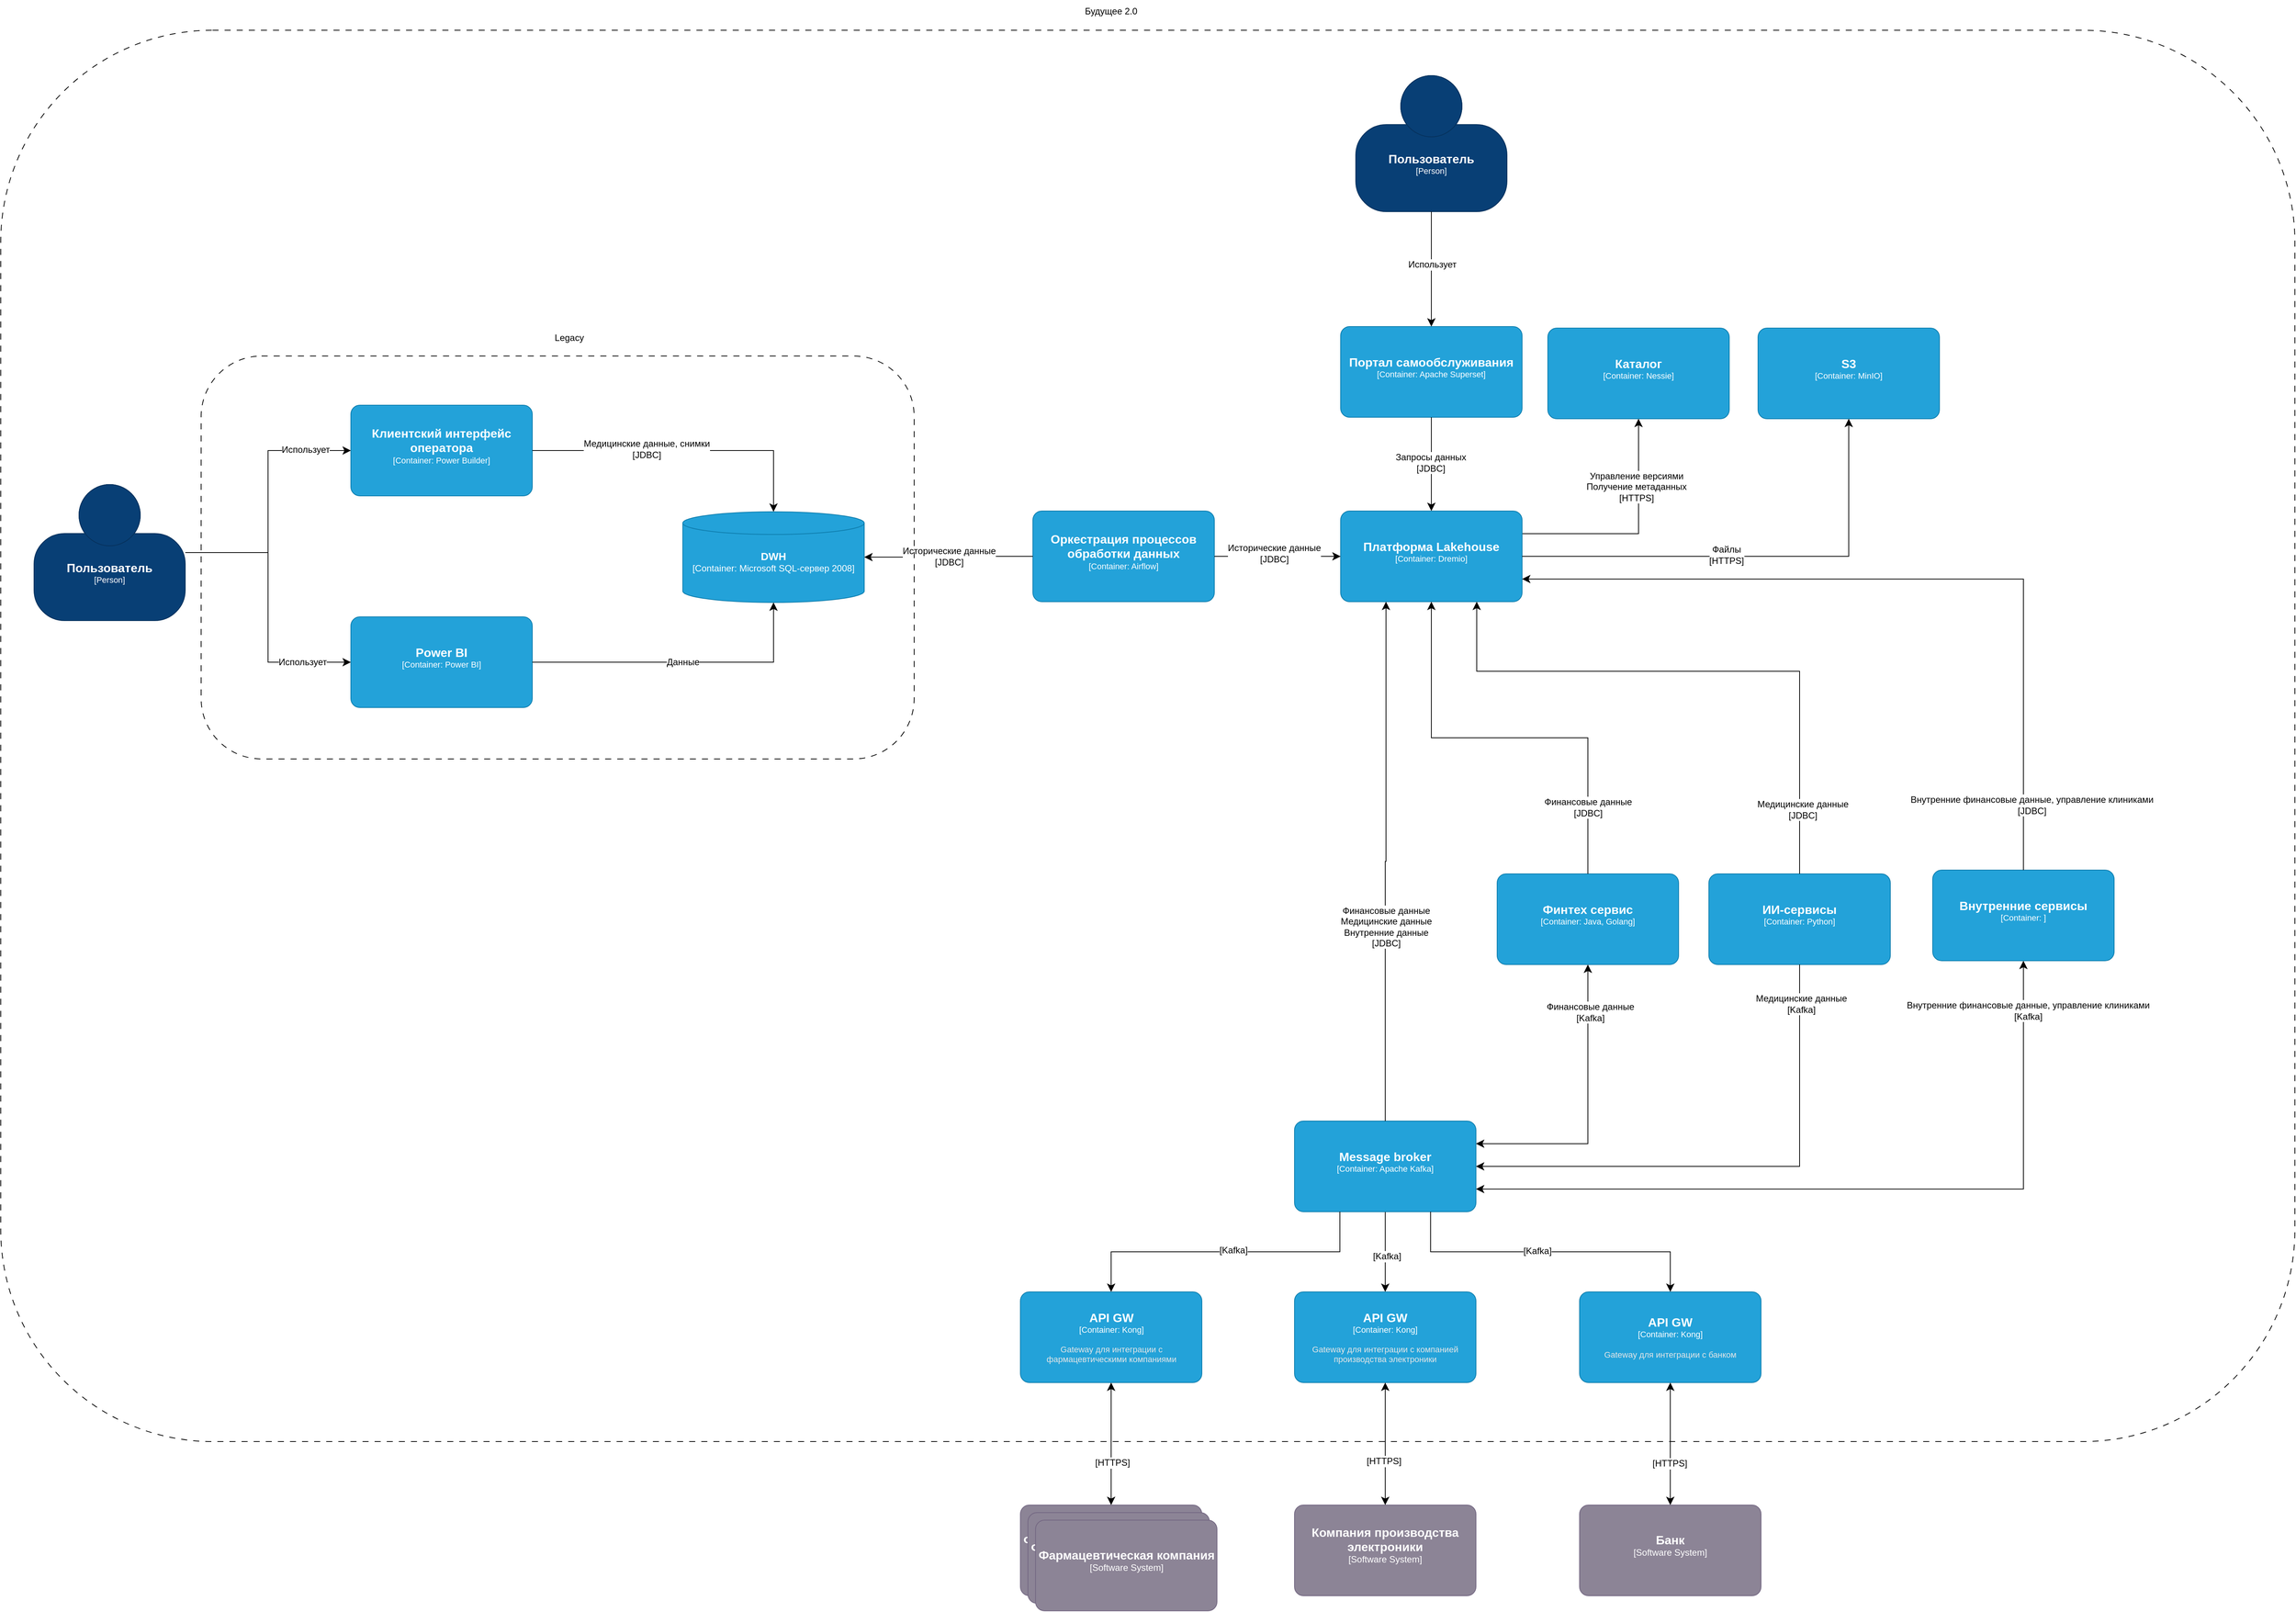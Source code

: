 <mxfile version="26.2.2">
  <diagram name="Страница — 1" id="uG7q1EEevYNbxXRL8vZJ">
    <mxGraphModel dx="6309" dy="6006" grid="0" gridSize="10" guides="1" tooltips="1" connect="1" arrows="1" fold="1" page="0" pageScale="1" pageWidth="827" pageHeight="1169" math="0" shadow="0">
      <root>
        <mxCell id="0" />
        <mxCell id="1" parent="0" />
        <object placeholders="1" c4Name="DWH" c4Type="Container" c4Technology="Microsoft SQL-сервер 2008" c4Description="" label="&lt;font style=&quot;font-size: 14px&quot;&gt;&lt;b&gt;%c4Name%&lt;/b&gt;&lt;/font&gt;&lt;div&gt;[%c4Type%:&amp;nbsp;%c4Technology%]&lt;/div&gt;&lt;br&gt;&lt;div&gt;&lt;font style=&quot;font-size: 11px&quot;&gt;&lt;font color=&quot;#E6E6E6&quot;&gt;%c4Description%&lt;/font&gt;&lt;/div&gt;" id="SdztTcA0f9l99ZBEHNse-4">
          <mxCell style="shape=cylinder3;size=15;whiteSpace=wrap;html=1;boundedLbl=1;rounded=0;labelBackgroundColor=none;fillColor=#23A2D9;fontSize=12;fontColor=#ffffff;align=center;strokeColor=#0E7DAD;metaEdit=1;points=[[0.5,0,0],[1,0.25,0],[1,0.5,0],[1,0.75,0],[0.5,1,0],[0,0.75,0],[0,0.5,0],[0,0.25,0]];resizable=0;strokeWidth=1;" vertex="1" parent="1">
            <mxGeometry x="868.0" y="-1520" width="240" height="120" as="geometry" />
          </mxCell>
        </object>
        <object placeholders="1" c4Name="Фармацевтическая компания" c4Type="Software System" c4Description="" label="&lt;font style=&quot;font-size: 16px&quot;&gt;&lt;b&gt;%c4Name%&lt;/b&gt;&lt;/font&gt;&lt;div&gt;[%c4Type%]&lt;/div&gt;&lt;br&gt;&lt;div&gt;&lt;font style=&quot;font-size: 11px&quot;&gt;&lt;font color=&quot;#cccccc&quot;&gt;%c4Description%&lt;/font&gt;&lt;/div&gt;" id="SdztTcA0f9l99ZBEHNse-5">
          <mxCell style="rounded=1;whiteSpace=wrap;html=1;labelBackgroundColor=none;fillColor=#8C8496;fontColor=#ffffff;align=center;arcSize=10;strokeColor=#736782;metaEdit=1;resizable=0;points=[[0.25,0,0],[0.5,0,0],[0.75,0,0],[1,0.25,0],[1,0.5,0],[1,0.75,0],[0.75,1,0],[0.5,1,0],[0.25,1,0],[0,0.75,0],[0,0.5,0],[0,0.25,0]];" vertex="1" parent="1">
            <mxGeometry x="1314.5" y="-206" width="240" height="120" as="geometry" />
          </mxCell>
        </object>
        <mxCell id="SdztTcA0f9l99ZBEHNse-6" value="" style="rounded=1;whiteSpace=wrap;html=1;fontFamily=Helvetica;fontSize=12;fontColor=default;labelBackgroundColor=default;dashed=1;fillColor=none;dashPattern=8 8;" vertex="1" parent="1">
          <mxGeometry x="-34" y="-2157" width="3034" height="1867" as="geometry" />
        </mxCell>
        <object placeholders="1" c4Name="ИИ-сервисы" c4Type="Container" c4Technology="Python" c4Description="" label="&lt;font style=&quot;font-size: 16px&quot;&gt;&lt;b&gt;%c4Name%&lt;/b&gt;&lt;/font&gt;&lt;div&gt;[%c4Type%: %c4Technology%]&lt;/div&gt;&lt;br&gt;&lt;div&gt;&lt;font style=&quot;font-size: 11px&quot;&gt;&lt;font color=&quot;#E6E6E6&quot;&gt;%c4Description%&lt;/font&gt;&lt;/div&gt;" id="SdztTcA0f9l99ZBEHNse-11">
          <mxCell style="rounded=1;whiteSpace=wrap;html=1;fontSize=11;labelBackgroundColor=none;fillColor=#23A2D9;fontColor=#ffffff;align=center;arcSize=10;strokeColor=#0E7DAD;metaEdit=1;resizable=0;points=[[0.25,0,0],[0.5,0,0],[0.75,0,0],[1,0.25,0],[1,0.5,0],[1,0.75,0],[0.75,1,0],[0.5,1,0],[0.25,1,0],[0,0.75,0],[0,0.5,0],[0,0.25,0]];" vertex="1" parent="1">
            <mxGeometry x="2225" y="-1041" width="240" height="120" as="geometry" />
          </mxCell>
        </object>
        <object placeholders="1" c4Name="Power BI" c4Type="Container" c4Technology="Power BI" c4Description="" label="&lt;font style=&quot;font-size: 16px&quot;&gt;&lt;b&gt;%c4Name%&lt;/b&gt;&lt;/font&gt;&lt;div&gt;[%c4Type%: %c4Technology%]&lt;/div&gt;&lt;br&gt;&lt;div&gt;&lt;font style=&quot;font-size: 11px&quot;&gt;&lt;font color=&quot;#E6E6E6&quot;&gt;%c4Description%&lt;/font&gt;&lt;/div&gt;" id="SdztTcA0f9l99ZBEHNse-13">
          <mxCell style="rounded=1;whiteSpace=wrap;html=1;fontSize=11;labelBackgroundColor=none;fillColor=#23A2D9;fontColor=#ffffff;align=center;arcSize=10;strokeColor=#0E7DAD;metaEdit=1;resizable=0;points=[[0.25,0,0],[0.5,0,0],[0.75,0,0],[1,0.25,0],[1,0.5,0],[1,0.75,0],[0.75,1,0],[0.5,1,0],[0.25,1,0],[0,0.75,0],[0,0.5,0],[0,0.25,0]];" vertex="1" parent="1">
            <mxGeometry x="429" y="-1381" width="240" height="120" as="geometry" />
          </mxCell>
        </object>
        <mxCell id="SdztTcA0f9l99ZBEHNse-26" style="edgeStyle=orthogonalEdgeStyle;shape=connector;rounded=0;orthogonalLoop=1;jettySize=auto;html=1;strokeColor=default;align=center;verticalAlign=middle;fontFamily=Helvetica;fontSize=12;fontColor=default;labelBackgroundColor=default;startSize=8;endArrow=classic;endSize=8;exitX=1;exitY=0.75;exitDx=0;exitDy=0;exitPerimeter=0;startArrow=classic;startFill=1;" edge="1" parent="1" source="SdztTcA0f9l99ZBEHNse-15" target="SdztTcA0f9l99ZBEHNse-25">
          <mxGeometry relative="1" as="geometry">
            <mxPoint x="1381" y="-775" as="sourcePoint" />
          </mxGeometry>
        </mxCell>
        <mxCell id="SdztTcA0f9l99ZBEHNse-27" value="Внутренние финансовые данные, управление клиниками&lt;div&gt;[Kafka]&lt;/div&gt;" style="edgeLabel;html=1;align=center;verticalAlign=middle;resizable=0;points=[];fontSize=12;fontFamily=Helvetica;fontColor=default;labelBackgroundColor=default;" vertex="1" connectable="0" parent="SdztTcA0f9l99ZBEHNse-26">
          <mxGeometry x="-0.192" y="2" relative="1" as="geometry">
            <mxPoint x="315" y="-234" as="offset" />
          </mxGeometry>
        </mxCell>
        <mxCell id="SdztTcA0f9l99ZBEHNse-100" style="edgeStyle=orthogonalEdgeStyle;shape=connector;rounded=0;orthogonalLoop=1;jettySize=auto;html=1;strokeColor=default;align=center;verticalAlign=middle;fontFamily=Helvetica;fontSize=12;fontColor=default;labelBackgroundColor=default;startSize=8;endArrow=classic;endSize=8;" edge="1" parent="1" source="SdztTcA0f9l99ZBEHNse-15" target="SdztTcA0f9l99ZBEHNse-97">
          <mxGeometry relative="1" as="geometry" />
        </mxCell>
        <mxCell id="SdztTcA0f9l99ZBEHNse-109" value="[Kafka]" style="edgeLabel;html=1;align=center;verticalAlign=middle;resizable=0;points=[];fontSize=12;fontFamily=Helvetica;fontColor=default;labelBackgroundColor=default;" vertex="1" connectable="0" parent="SdztTcA0f9l99ZBEHNse-100">
          <mxGeometry x="0.104" y="2" relative="1" as="geometry">
            <mxPoint as="offset" />
          </mxGeometry>
        </mxCell>
        <object placeholders="1" c4Name="Message broker" c4Type="Container" c4Technology="Apache Kafka" c4Description="" label="&lt;font style=&quot;font-size: 16px&quot;&gt;&lt;b&gt;%c4Name%&lt;/b&gt;&lt;/font&gt;&lt;div&gt;[%c4Type%: %c4Technology%]&lt;/div&gt;&lt;br&gt;&lt;div&gt;&lt;font style=&quot;font-size: 11px&quot;&gt;&lt;font color=&quot;#E6E6E6&quot;&gt;%c4Description%&lt;/font&gt;&lt;/div&gt;" id="SdztTcA0f9l99ZBEHNse-15">
          <mxCell style="rounded=1;whiteSpace=wrap;html=1;fontSize=11;labelBackgroundColor=none;fillColor=#23A2D9;fontColor=#ffffff;align=center;arcSize=10;strokeColor=#0E7DAD;metaEdit=1;resizable=0;points=[[0.25,0,0],[0.5,0,0],[0.75,0,0],[1,0.25,0],[1,0.5,0],[1,0.75,0],[0.75,1,0],[0.5,1,0],[0.25,1,0],[0,0.75,0],[0,0.5,0],[0,0.25,0]];" vertex="1" parent="1">
            <mxGeometry x="1677" y="-714" width="240" height="120" as="geometry" />
          </mxCell>
        </object>
        <object placeholders="1" c4Name="Финтех сервис" c4Type="Container" c4Technology="Java, Golang" c4Description="" label="&lt;font style=&quot;font-size: 16px&quot;&gt;&lt;b&gt;%c4Name%&lt;/b&gt;&lt;/font&gt;&lt;div&gt;[%c4Type%: %c4Technology%]&lt;/div&gt;&lt;br&gt;&lt;div&gt;&lt;font style=&quot;font-size: 11px&quot;&gt;&lt;font color=&quot;#E6E6E6&quot;&gt;%c4Description%&lt;/font&gt;&lt;/div&gt;" id="SdztTcA0f9l99ZBEHNse-17">
          <mxCell style="rounded=1;whiteSpace=wrap;html=1;fontSize=11;labelBackgroundColor=none;fillColor=#23A2D9;fontColor=#ffffff;align=center;arcSize=10;strokeColor=#0E7DAD;metaEdit=1;resizable=0;points=[[0.25,0,0],[0.5,0,0],[0.75,0,0],[1,0.25,0],[1,0.5,0],[1,0.75,0],[0.75,1,0],[0.5,1,0],[0.25,1,0],[0,0.75,0],[0,0.5,0],[0,0.25,0]];" vertex="1" parent="1">
            <mxGeometry x="1945" y="-1041" width="240" height="120" as="geometry" />
          </mxCell>
        </object>
        <object placeholders="1" c4Name="Клиентский интерфейс оператора" c4Type="Container" c4Technology="Power Builder" c4Description="" label="&lt;font style=&quot;font-size: 16px&quot;&gt;&lt;b&gt;%c4Name%&lt;/b&gt;&lt;/font&gt;&lt;div&gt;[%c4Type%: %c4Technology%]&lt;/div&gt;&lt;br&gt;&lt;div&gt;&lt;font style=&quot;font-size: 11px&quot;&gt;&lt;font color=&quot;#E6E6E6&quot;&gt;%c4Description%&lt;/font&gt;&lt;/div&gt;" id="SdztTcA0f9l99ZBEHNse-18">
          <mxCell style="rounded=1;whiteSpace=wrap;html=1;fontSize=11;labelBackgroundColor=none;fillColor=#23A2D9;fontColor=#ffffff;align=center;arcSize=10;strokeColor=#0E7DAD;metaEdit=1;resizable=0;points=[[0.25,0,0],[0.5,0,0],[0.75,0,0],[1,0.25,0],[1,0.5,0],[1,0.75,0],[0.75,1,0],[0.5,1,0],[0.25,1,0],[0,0.75,0],[0,0.5,0],[0,0.25,0]];" vertex="1" parent="1">
            <mxGeometry x="429" y="-1661" width="240" height="120" as="geometry" />
          </mxCell>
        </object>
        <object placeholders="1" c4Name="Внутренние сервисы" c4Type="Container" c4Technology="" c4Description="" label="&lt;font style=&quot;font-size: 16px&quot;&gt;&lt;b&gt;%c4Name%&lt;/b&gt;&lt;/font&gt;&lt;div&gt;[%c4Type%: %c4Technology%]&lt;/div&gt;&lt;br&gt;&lt;div&gt;&lt;font style=&quot;font-size: 11px&quot;&gt;&lt;font color=&quot;#E6E6E6&quot;&gt;%c4Description%&lt;/font&gt;&lt;/div&gt;" id="SdztTcA0f9l99ZBEHNse-25">
          <mxCell style="rounded=1;whiteSpace=wrap;html=1;fontSize=11;labelBackgroundColor=none;fillColor=#23A2D9;fontColor=#ffffff;align=center;arcSize=10;strokeColor=#0E7DAD;metaEdit=1;resizable=0;points=[[0.25,0,0],[0.5,0,0],[0.75,0,0],[1,0.25,0],[1,0.5,0],[1,0.75,0],[0.75,1,0],[0.5,1,0],[0.25,1,0],[0,0.75,0],[0,0.5,0],[0,0.25,0]];" vertex="1" parent="1">
            <mxGeometry x="2521" y="-1046" width="240" height="120" as="geometry" />
          </mxCell>
        </object>
        <mxCell id="SdztTcA0f9l99ZBEHNse-30" style="edgeStyle=orthogonalEdgeStyle;shape=connector;rounded=0;orthogonalLoop=1;jettySize=auto;html=1;strokeColor=default;align=center;verticalAlign=middle;fontFamily=Helvetica;fontSize=12;fontColor=default;labelBackgroundColor=default;startSize=8;endArrow=classic;endSize=8;" edge="1" parent="1" source="SdztTcA0f9l99ZBEHNse-18" target="SdztTcA0f9l99ZBEHNse-4">
          <mxGeometry relative="1" as="geometry" />
        </mxCell>
        <mxCell id="SdztTcA0f9l99ZBEHNse-31" value="Медицинские данные, снимки&lt;div&gt;[JDBC]&lt;/div&gt;" style="edgeLabel;html=1;align=center;verticalAlign=middle;resizable=0;points=[];fontSize=12;fontFamily=Helvetica;fontColor=default;labelBackgroundColor=default;" vertex="1" connectable="0" parent="SdztTcA0f9l99ZBEHNse-30">
          <mxGeometry x="-0.129" y="-1" relative="1" as="geometry">
            <mxPoint x="-23" y="-3" as="offset" />
          </mxGeometry>
        </mxCell>
        <object placeholders="1" c4Name="Каталог" c4Type="Container" c4Technology="Nessie" c4Description="" label="&lt;font style=&quot;font-size: 16px&quot;&gt;&lt;b&gt;%c4Name%&lt;/b&gt;&lt;/font&gt;&lt;div&gt;[%c4Type%: %c4Technology%]&lt;/div&gt;&lt;br&gt;&lt;div&gt;&lt;font style=&quot;font-size: 11px&quot;&gt;&lt;font color=&quot;#E6E6E6&quot;&gt;%c4Description%&lt;/font&gt;&lt;/div&gt;" id="SdztTcA0f9l99ZBEHNse-34">
          <mxCell style="rounded=1;whiteSpace=wrap;html=1;fontSize=11;labelBackgroundColor=none;fillColor=#23A2D9;fontColor=#ffffff;align=center;arcSize=10;strokeColor=#0E7DAD;metaEdit=1;resizable=0;points=[[0.25,0,0],[0.5,0,0],[0.75,0,0],[1,0.25,0],[1,0.5,0],[1,0.75,0],[0.75,1,0],[0.5,1,0],[0.25,1,0],[0,0.75,0],[0,0.5,0],[0,0.25,0]];" vertex="1" parent="1">
            <mxGeometry x="2012" y="-1763" width="240" height="120" as="geometry" />
          </mxCell>
        </object>
        <object placeholders="1" c4Name="S3" c4Type="Container" c4Technology="MinIO" c4Description="" label="&lt;font style=&quot;font-size: 16px&quot;&gt;&lt;b&gt;%c4Name%&lt;/b&gt;&lt;/font&gt;&lt;div&gt;[%c4Type%: %c4Technology%]&lt;/div&gt;&lt;br&gt;&lt;div&gt;&lt;font style=&quot;font-size: 11px&quot;&gt;&lt;font color=&quot;#E6E6E6&quot;&gt;%c4Description%&lt;/font&gt;&lt;/div&gt;" id="SdztTcA0f9l99ZBEHNse-35">
          <mxCell style="rounded=1;whiteSpace=wrap;html=1;fontSize=11;labelBackgroundColor=none;fillColor=#23A2D9;fontColor=#ffffff;align=center;arcSize=10;strokeColor=#0E7DAD;metaEdit=1;resizable=0;points=[[0.25,0,0],[0.5,0,0],[0.75,0,0],[1,0.25,0],[1,0.5,0],[1,0.75,0],[0.75,1,0],[0.5,1,0],[0.25,1,0],[0,0.75,0],[0,0.5,0],[0,0.25,0]];" vertex="1" parent="1">
            <mxGeometry x="2290" y="-1763" width="240" height="120" as="geometry" />
          </mxCell>
        </object>
        <mxCell id="SdztTcA0f9l99ZBEHNse-37" style="edgeStyle=orthogonalEdgeStyle;shape=connector;rounded=0;orthogonalLoop=1;jettySize=auto;html=1;strokeColor=default;align=center;verticalAlign=middle;fontFamily=Helvetica;fontSize=12;fontColor=default;labelBackgroundColor=default;startSize=8;endArrow=classic;endSize=8;exitX=1;exitY=0.25;exitDx=0;exitDy=0;exitPerimeter=0;" edge="1" parent="1" source="SdztTcA0f9l99ZBEHNse-36" target="SdztTcA0f9l99ZBEHNse-34">
          <mxGeometry relative="1" as="geometry" />
        </mxCell>
        <mxCell id="SdztTcA0f9l99ZBEHNse-75" value="&lt;div&gt;Управление версиями&lt;/div&gt;&lt;div&gt;Получение метаданных&lt;/div&gt;[HTTPS]" style="edgeLabel;html=1;align=center;verticalAlign=middle;resizable=0;points=[];fontSize=12;fontFamily=Helvetica;fontColor=default;labelBackgroundColor=default;" vertex="1" connectable="0" parent="SdztTcA0f9l99ZBEHNse-37">
          <mxGeometry x="0.412" y="3" relative="1" as="geometry">
            <mxPoint as="offset" />
          </mxGeometry>
        </mxCell>
        <object placeholders="1" c4Name="Платформа Lakehouse" c4Type="Container" c4Technology="Dremio" c4Description="" label="&lt;font style=&quot;font-size: 16px&quot;&gt;&lt;b&gt;%c4Name%&lt;/b&gt;&lt;/font&gt;&lt;div&gt;[%c4Type%: %c4Technology%]&lt;/div&gt;&lt;br&gt;&lt;div&gt;&lt;font style=&quot;font-size: 11px&quot;&gt;&lt;font color=&quot;#E6E6E6&quot;&gt;%c4Description%&lt;/font&gt;&lt;/div&gt;" id="SdztTcA0f9l99ZBEHNse-36">
          <mxCell style="rounded=1;whiteSpace=wrap;html=1;fontSize=11;labelBackgroundColor=none;fillColor=#23A2D9;fontColor=#ffffff;align=center;arcSize=10;strokeColor=#0E7DAD;metaEdit=1;resizable=0;points=[[0.25,0,0],[0.5,0,0],[0.75,0,0],[1,0.25,0],[1,0.5,0],[1,0.75,0],[0.75,1,0],[0.5,1,0],[0.25,1,0],[0,0.75,0],[0,0.5,0],[0,0.25,0]];" vertex="1" parent="1">
            <mxGeometry x="1738" y="-1521" width="240" height="120" as="geometry" />
          </mxCell>
        </object>
        <mxCell id="SdztTcA0f9l99ZBEHNse-38" style="edgeStyle=orthogonalEdgeStyle;shape=connector;rounded=0;orthogonalLoop=1;jettySize=auto;html=1;entryX=0.5;entryY=1;entryDx=0;entryDy=0;entryPerimeter=0;strokeColor=default;align=center;verticalAlign=middle;fontFamily=Helvetica;fontSize=12;fontColor=default;labelBackgroundColor=default;startSize=8;endArrow=classic;endSize=8;" edge="1" parent="1" source="SdztTcA0f9l99ZBEHNse-36" target="SdztTcA0f9l99ZBEHNse-35">
          <mxGeometry relative="1" as="geometry" />
        </mxCell>
        <mxCell id="SdztTcA0f9l99ZBEHNse-76" value="Файлы&lt;div&gt;[HTTPS]&lt;/div&gt;" style="edgeLabel;html=1;align=center;verticalAlign=middle;resizable=0;points=[];fontSize=12;fontFamily=Helvetica;fontColor=default;labelBackgroundColor=default;" vertex="1" connectable="0" parent="SdztTcA0f9l99ZBEHNse-38">
          <mxGeometry x="-0.12" y="2" relative="1" as="geometry">
            <mxPoint as="offset" />
          </mxGeometry>
        </mxCell>
        <object placeholders="1" c4Name="Оркестрация процессов обработки данных" c4Type="Container" c4Technology="Airflow" c4Description="" label="&lt;font style=&quot;font-size: 16px&quot;&gt;&lt;b&gt;%c4Name%&lt;/b&gt;&lt;/font&gt;&lt;div&gt;[%c4Type%: %c4Technology%]&lt;/div&gt;&lt;br&gt;&lt;div&gt;&lt;font style=&quot;font-size: 11px&quot;&gt;&lt;font color=&quot;#E6E6E6&quot;&gt;%c4Description%&lt;/font&gt;&lt;/div&gt;" id="SdztTcA0f9l99ZBEHNse-40">
          <mxCell style="rounded=1;whiteSpace=wrap;html=1;fontSize=11;labelBackgroundColor=none;fillColor=#23A2D9;fontColor=#ffffff;align=center;arcSize=10;strokeColor=#0E7DAD;metaEdit=1;resizable=0;points=[[0.25,0,0],[0.5,0,0],[0.75,0,0],[1,0.25,0],[1,0.5,0],[1,0.75,0],[0.75,1,0],[0.5,1,0],[0.25,1,0],[0,0.75,0],[0,0.5,0],[0,0.25,0]];" vertex="1" parent="1">
            <mxGeometry x="1331" y="-1521" width="240" height="120" as="geometry" />
          </mxCell>
        </object>
        <mxCell id="SdztTcA0f9l99ZBEHNse-41" style="edgeStyle=orthogonalEdgeStyle;shape=connector;rounded=0;orthogonalLoop=1;jettySize=auto;html=1;entryX=0;entryY=0.5;entryDx=0;entryDy=0;entryPerimeter=0;strokeColor=default;align=center;verticalAlign=middle;fontFamily=Helvetica;fontSize=12;fontColor=default;labelBackgroundColor=default;startSize=8;endArrow=classic;endSize=8;" edge="1" parent="1" source="SdztTcA0f9l99ZBEHNse-40" target="SdztTcA0f9l99ZBEHNse-36">
          <mxGeometry relative="1" as="geometry" />
        </mxCell>
        <mxCell id="SdztTcA0f9l99ZBEHNse-81" value="&lt;div&gt;Исторические данные&lt;/div&gt;[JDBC]" style="edgeLabel;html=1;align=center;verticalAlign=middle;resizable=0;points=[];fontSize=12;fontFamily=Helvetica;fontColor=default;labelBackgroundColor=default;" vertex="1" connectable="0" parent="SdztTcA0f9l99ZBEHNse-41">
          <mxGeometry x="0.099" y="1" relative="1" as="geometry">
            <mxPoint x="-13" y="-3" as="offset" />
          </mxGeometry>
        </mxCell>
        <mxCell id="SdztTcA0f9l99ZBEHNse-46" value="Данные" style="edgeStyle=orthogonalEdgeStyle;shape=connector;rounded=0;orthogonalLoop=1;jettySize=auto;html=1;strokeColor=default;align=center;verticalAlign=middle;fontFamily=Helvetica;fontSize=12;fontColor=default;labelBackgroundColor=default;startSize=8;endArrow=classic;endSize=8;" edge="1" parent="1" source="SdztTcA0f9l99ZBEHNse-13" target="SdztTcA0f9l99ZBEHNse-4">
          <mxGeometry relative="1" as="geometry" />
        </mxCell>
        <mxCell id="SdztTcA0f9l99ZBEHNse-50" style="edgeStyle=orthogonalEdgeStyle;shape=connector;rounded=0;orthogonalLoop=1;jettySize=auto;html=1;strokeColor=default;align=center;verticalAlign=middle;fontFamily=Helvetica;fontSize=12;fontColor=default;labelBackgroundColor=default;startSize=8;endArrow=classic;endSize=8;exitX=0;exitY=0.5;exitDx=0;exitDy=0;exitPerimeter=0;" edge="1" parent="1" source="SdztTcA0f9l99ZBEHNse-40" target="SdztTcA0f9l99ZBEHNse-4">
          <mxGeometry relative="1" as="geometry" />
        </mxCell>
        <mxCell id="SdztTcA0f9l99ZBEHNse-51" value="Исторические данные&lt;div&gt;[JDBC]&lt;/div&gt;" style="edgeLabel;html=1;align=center;verticalAlign=middle;resizable=0;points=[];fontSize=12;fontFamily=Helvetica;fontColor=default;labelBackgroundColor=default;" vertex="1" connectable="0" parent="SdztTcA0f9l99ZBEHNse-50">
          <mxGeometry x="0.119" y="2" relative="1" as="geometry">
            <mxPoint x="13" y="-3" as="offset" />
          </mxGeometry>
        </mxCell>
        <object placeholders="1" c4Name="Портал самообслуживания" c4Type="Container" c4Technology="Apache Superset" c4Description="" label="&lt;font style=&quot;font-size: 16px&quot;&gt;&lt;b&gt;%c4Name%&lt;/b&gt;&lt;/font&gt;&lt;div&gt;[%c4Type%: %c4Technology%]&lt;/div&gt;&lt;br&gt;&lt;div&gt;&lt;font style=&quot;font-size: 11px&quot;&gt;&lt;font color=&quot;#E6E6E6&quot;&gt;%c4Description%&lt;/font&gt;&lt;/div&gt;" id="SdztTcA0f9l99ZBEHNse-52">
          <mxCell style="rounded=1;whiteSpace=wrap;html=1;fontSize=11;labelBackgroundColor=none;fillColor=#23A2D9;fontColor=#ffffff;align=center;arcSize=10;strokeColor=#0E7DAD;metaEdit=1;resizable=0;points=[[0.25,0,0],[0.5,0,0],[0.75,0,0],[1,0.25,0],[1,0.5,0],[1,0.75,0],[0.75,1,0],[0.5,1,0],[0.25,1,0],[0,0.75,0],[0,0.5,0],[0,0.25,0]];" vertex="1" parent="1">
            <mxGeometry x="1738" y="-1765" width="240" height="120" as="geometry" />
          </mxCell>
        </object>
        <mxCell id="SdztTcA0f9l99ZBEHNse-58" style="edgeStyle=orthogonalEdgeStyle;shape=connector;rounded=0;orthogonalLoop=1;jettySize=auto;html=1;entryX=0.75;entryY=1;entryDx=0;entryDy=0;entryPerimeter=0;strokeColor=default;align=center;verticalAlign=middle;fontFamily=Helvetica;fontSize=12;fontColor=default;labelBackgroundColor=default;startSize=8;endArrow=classic;endSize=8;exitX=0.5;exitY=0;exitDx=0;exitDy=0;exitPerimeter=0;" edge="1" parent="1" source="SdztTcA0f9l99ZBEHNse-11" target="SdztTcA0f9l99ZBEHNse-36">
          <mxGeometry relative="1" as="geometry">
            <Array as="points">
              <mxPoint x="2345" y="-1309" />
              <mxPoint x="1918" y="-1309" />
            </Array>
          </mxGeometry>
        </mxCell>
        <mxCell id="SdztTcA0f9l99ZBEHNse-78" value="Медицинские данные&lt;div&gt;[JDBC]&lt;/div&gt;" style="edgeLabel;html=1;align=center;verticalAlign=middle;resizable=0;points=[];fontSize=12;fontFamily=Helvetica;fontColor=default;labelBackgroundColor=default;" vertex="1" connectable="0" parent="SdztTcA0f9l99ZBEHNse-58">
          <mxGeometry x="0.656" y="-2" relative="1" as="geometry">
            <mxPoint x="387" y="185" as="offset" />
          </mxGeometry>
        </mxCell>
        <mxCell id="SdztTcA0f9l99ZBEHNse-59" style="edgeStyle=orthogonalEdgeStyle;shape=connector;rounded=0;orthogonalLoop=1;jettySize=auto;html=1;strokeColor=default;align=center;verticalAlign=middle;fontFamily=Helvetica;fontSize=12;fontColor=default;labelBackgroundColor=default;startSize=8;endArrow=classic;endSize=8;exitX=0.5;exitY=0;exitDx=0;exitDy=0;exitPerimeter=0;" edge="1" parent="1" source="SdztTcA0f9l99ZBEHNse-17" target="SdztTcA0f9l99ZBEHNse-36">
          <mxGeometry relative="1" as="geometry" />
        </mxCell>
        <mxCell id="SdztTcA0f9l99ZBEHNse-77" value="&lt;div&gt;Финансовые данные&lt;/div&gt;[JDBC]" style="edgeLabel;html=1;align=center;verticalAlign=middle;resizable=0;points=[];fontSize=12;fontFamily=Helvetica;fontColor=default;labelBackgroundColor=default;" vertex="1" connectable="0" parent="SdztTcA0f9l99ZBEHNse-59">
          <mxGeometry x="0.547" relative="1" as="geometry">
            <mxPoint x="207" y="143" as="offset" />
          </mxGeometry>
        </mxCell>
        <mxCell id="SdztTcA0f9l99ZBEHNse-60" style="edgeStyle=orthogonalEdgeStyle;shape=connector;rounded=0;orthogonalLoop=1;jettySize=auto;html=1;entryX=1;entryY=0.25;entryDx=0;entryDy=0;entryPerimeter=0;strokeColor=default;align=center;verticalAlign=middle;fontFamily=Helvetica;fontSize=12;fontColor=default;labelBackgroundColor=default;startSize=8;endArrow=classic;endSize=8;exitX=0.5;exitY=1;exitDx=0;exitDy=0;exitPerimeter=0;startArrow=classic;startFill=1;" edge="1" parent="1" source="SdztTcA0f9l99ZBEHNse-17" target="SdztTcA0f9l99ZBEHNse-15">
          <mxGeometry relative="1" as="geometry" />
        </mxCell>
        <mxCell id="SdztTcA0f9l99ZBEHNse-62" value="Финансовые данные&lt;div&gt;[Kafka]&lt;/div&gt;" style="edgeLabel;html=1;align=center;verticalAlign=middle;resizable=0;points=[];fontSize=12;fontFamily=Helvetica;fontColor=default;labelBackgroundColor=default;" vertex="1" connectable="0" parent="SdztTcA0f9l99ZBEHNse-60">
          <mxGeometry x="-0.084" y="3" relative="1" as="geometry">
            <mxPoint y="-114" as="offset" />
          </mxGeometry>
        </mxCell>
        <mxCell id="SdztTcA0f9l99ZBEHNse-61" style="edgeStyle=orthogonalEdgeStyle;shape=connector;rounded=0;orthogonalLoop=1;jettySize=auto;html=1;entryX=1;entryY=0.5;entryDx=0;entryDy=0;entryPerimeter=0;strokeColor=default;align=center;verticalAlign=middle;fontFamily=Helvetica;fontSize=12;fontColor=default;labelBackgroundColor=default;startSize=8;endArrow=classic;endSize=8;exitX=0.5;exitY=1;exitDx=0;exitDy=0;exitPerimeter=0;" edge="1" parent="1" source="SdztTcA0f9l99ZBEHNse-11" target="SdztTcA0f9l99ZBEHNse-15">
          <mxGeometry relative="1" as="geometry" />
        </mxCell>
        <mxCell id="SdztTcA0f9l99ZBEHNse-63" value="Медицинские данные&lt;div&gt;[Kafka]&lt;/div&gt;" style="edgeLabel;html=1;align=center;verticalAlign=middle;resizable=0;points=[];fontSize=12;fontFamily=Helvetica;fontColor=default;labelBackgroundColor=default;" vertex="1" connectable="0" parent="SdztTcA0f9l99ZBEHNse-61">
          <mxGeometry x="0.319" y="1" relative="1" as="geometry">
            <mxPoint x="193" y="-216" as="offset" />
          </mxGeometry>
        </mxCell>
        <mxCell id="SdztTcA0f9l99ZBEHNse-65" style="edgeStyle=orthogonalEdgeStyle;shape=connector;rounded=0;orthogonalLoop=1;jettySize=auto;html=1;exitX=0.5;exitY=0;exitDx=0;exitDy=0;exitPerimeter=0;entryX=1;entryY=0.75;entryDx=0;entryDy=0;entryPerimeter=0;strokeColor=default;align=center;verticalAlign=middle;fontFamily=Helvetica;fontSize=12;fontColor=default;labelBackgroundColor=default;startSize=8;endArrow=classic;endSize=8;" edge="1" parent="1" source="SdztTcA0f9l99ZBEHNse-25" target="SdztTcA0f9l99ZBEHNse-36">
          <mxGeometry relative="1" as="geometry">
            <Array as="points">
              <mxPoint x="2641" y="-1431" />
            </Array>
          </mxGeometry>
        </mxCell>
        <mxCell id="SdztTcA0f9l99ZBEHNse-79" value="Внутренние финансовые данные, управление клиниками&lt;div&gt;[JDBC]&lt;/div&gt;" style="edgeLabel;html=1;align=center;verticalAlign=middle;resizable=0;points=[];fontSize=12;fontFamily=Helvetica;fontColor=default;labelBackgroundColor=default;" vertex="1" connectable="0" parent="SdztTcA0f9l99ZBEHNse-65">
          <mxGeometry x="0.747" y="-2" relative="1" as="geometry">
            <mxPoint x="541" y="301" as="offset" />
          </mxGeometry>
        </mxCell>
        <mxCell id="SdztTcA0f9l99ZBEHNse-66" style="edgeStyle=orthogonalEdgeStyle;shape=connector;rounded=0;orthogonalLoop=1;jettySize=auto;html=1;entryX=0.25;entryY=1;entryDx=0;entryDy=0;entryPerimeter=0;strokeColor=default;align=center;verticalAlign=middle;fontFamily=Helvetica;fontSize=12;fontColor=default;labelBackgroundColor=default;startSize=8;endArrow=classic;endSize=8;" edge="1" parent="1" source="SdztTcA0f9l99ZBEHNse-15" target="SdztTcA0f9l99ZBEHNse-36">
          <mxGeometry relative="1" as="geometry" />
        </mxCell>
        <mxCell id="SdztTcA0f9l99ZBEHNse-80" value="&lt;div&gt;Финансовые данные&lt;/div&gt;&lt;div&gt;Медицинские данные&lt;/div&gt;&lt;div&gt;Внутренние данные&lt;/div&gt;[JDBC]" style="edgeLabel;html=1;align=center;verticalAlign=middle;resizable=0;points=[];fontSize=12;fontFamily=Helvetica;fontColor=default;labelBackgroundColor=default;" vertex="1" connectable="0" parent="SdztTcA0f9l99ZBEHNse-66">
          <mxGeometry x="-0.252" y="-1" relative="1" as="geometry">
            <mxPoint as="offset" />
          </mxGeometry>
        </mxCell>
        <object placeholders="1" c4Name="Пользователь" c4Type="Person" c4Description="" label="&lt;font style=&quot;font-size: 16px&quot;&gt;&lt;b&gt;%c4Name%&lt;/b&gt;&lt;/font&gt;&lt;div&gt;[%c4Type%]&lt;/div&gt;&lt;br&gt;&lt;div&gt;&lt;font style=&quot;font-size: 11px&quot;&gt;&lt;font color=&quot;#cccccc&quot;&gt;%c4Description%&lt;/font&gt;&lt;/div&gt;" id="SdztTcA0f9l99ZBEHNse-67">
          <mxCell style="html=1;fontSize=11;dashed=0;whiteSpace=wrap;fillColor=#083F75;strokeColor=#06315C;fontColor=#ffffff;shape=mxgraph.c4.person2;align=center;metaEdit=1;points=[[0.5,0,0],[1,0.5,0],[1,0.75,0],[0.75,1,0],[0.5,1,0],[0.25,1,0],[0,0.75,0],[0,0.5,0]];resizable=0;" vertex="1" parent="1">
            <mxGeometry x="1758" y="-2097" width="200" height="180" as="geometry" />
          </mxCell>
        </object>
        <mxCell id="SdztTcA0f9l99ZBEHNse-70" style="edgeStyle=orthogonalEdgeStyle;shape=connector;rounded=0;orthogonalLoop=1;jettySize=auto;html=1;entryX=0.5;entryY=0;entryDx=0;entryDy=0;entryPerimeter=0;strokeColor=default;align=center;verticalAlign=middle;fontFamily=Helvetica;fontSize=12;fontColor=default;labelBackgroundColor=default;startSize=8;endArrow=classic;endSize=8;exitX=0.5;exitY=1;exitDx=0;exitDy=0;exitPerimeter=0;" edge="1" parent="1" source="SdztTcA0f9l99ZBEHNse-52" target="SdztTcA0f9l99ZBEHNse-36">
          <mxGeometry relative="1" as="geometry" />
        </mxCell>
        <mxCell id="SdztTcA0f9l99ZBEHNse-73" value="&lt;div&gt;Запросы данных&lt;/div&gt;[JDBC]" style="edgeLabel;html=1;align=center;verticalAlign=middle;resizable=0;points=[];fontSize=12;fontFamily=Helvetica;fontColor=default;labelBackgroundColor=default;" vertex="1" connectable="0" parent="SdztTcA0f9l99ZBEHNse-70">
          <mxGeometry x="-0.032" y="-1" relative="1" as="geometry">
            <mxPoint as="offset" />
          </mxGeometry>
        </mxCell>
        <mxCell id="SdztTcA0f9l99ZBEHNse-71" style="edgeStyle=orthogonalEdgeStyle;shape=connector;rounded=0;orthogonalLoop=1;jettySize=auto;html=1;entryX=0.5;entryY=0;entryDx=0;entryDy=0;entryPerimeter=0;strokeColor=default;align=center;verticalAlign=middle;fontFamily=Helvetica;fontSize=12;fontColor=default;labelBackgroundColor=default;startSize=8;endArrow=classic;endSize=8;exitX=0.5;exitY=1;exitDx=0;exitDy=0;exitPerimeter=0;" edge="1" parent="1" source="SdztTcA0f9l99ZBEHNse-67" target="SdztTcA0f9l99ZBEHNse-52">
          <mxGeometry relative="1" as="geometry" />
        </mxCell>
        <mxCell id="SdztTcA0f9l99ZBEHNse-72" value="Использует" style="edgeLabel;html=1;align=center;verticalAlign=middle;resizable=0;points=[];fontSize=12;fontFamily=Helvetica;fontColor=default;labelBackgroundColor=default;" vertex="1" connectable="0" parent="SdztTcA0f9l99ZBEHNse-71">
          <mxGeometry x="-0.079" y="1" relative="1" as="geometry">
            <mxPoint as="offset" />
          </mxGeometry>
        </mxCell>
        <object placeholders="1" c4Name="Пользователь" c4Type="Person" c4Description="" label="&lt;font style=&quot;font-size: 16px&quot;&gt;&lt;b&gt;%c4Name%&lt;/b&gt;&lt;/font&gt;&lt;div&gt;[%c4Type%]&lt;/div&gt;&lt;br&gt;&lt;div&gt;&lt;font style=&quot;font-size: 11px&quot;&gt;&lt;font color=&quot;#cccccc&quot;&gt;%c4Description%&lt;/font&gt;&lt;/div&gt;" id="SdztTcA0f9l99ZBEHNse-83">
          <mxCell style="html=1;fontSize=11;dashed=0;whiteSpace=wrap;fillColor=#083F75;strokeColor=#06315C;fontColor=#ffffff;shape=mxgraph.c4.person2;align=center;metaEdit=1;points=[[0.5,0,0],[1,0.5,0],[1,0.75,0],[0.75,1,0],[0.5,1,0],[0.25,1,0],[0,0.75,0],[0,0.5,0]];resizable=0;" vertex="1" parent="1">
            <mxGeometry x="10" y="-1556" width="200" height="180" as="geometry" />
          </mxCell>
        </object>
        <mxCell id="SdztTcA0f9l99ZBEHNse-84" style="edgeStyle=orthogonalEdgeStyle;shape=connector;rounded=0;orthogonalLoop=1;jettySize=auto;html=1;entryX=0;entryY=0.5;entryDx=0;entryDy=0;entryPerimeter=0;strokeColor=default;align=center;verticalAlign=middle;fontFamily=Helvetica;fontSize=12;fontColor=default;labelBackgroundColor=default;startSize=8;endArrow=classic;endSize=8;" edge="1" parent="1" source="SdztTcA0f9l99ZBEHNse-83" target="SdztTcA0f9l99ZBEHNse-18">
          <mxGeometry relative="1" as="geometry" />
        </mxCell>
        <mxCell id="SdztTcA0f9l99ZBEHNse-87" value="Использует" style="edgeLabel;html=1;align=center;verticalAlign=middle;resizable=0;points=[];fontSize=12;fontFamily=Helvetica;fontColor=default;labelBackgroundColor=default;" vertex="1" connectable="0" parent="SdztTcA0f9l99ZBEHNse-84">
          <mxGeometry x="0.657" y="1" relative="1" as="geometry">
            <mxPoint as="offset" />
          </mxGeometry>
        </mxCell>
        <mxCell id="SdztTcA0f9l99ZBEHNse-85" style="edgeStyle=orthogonalEdgeStyle;shape=connector;rounded=0;orthogonalLoop=1;jettySize=auto;html=1;entryX=0;entryY=0.5;entryDx=0;entryDy=0;entryPerimeter=0;strokeColor=default;align=center;verticalAlign=middle;fontFamily=Helvetica;fontSize=12;fontColor=default;labelBackgroundColor=default;startSize=8;endArrow=classic;endSize=8;" edge="1" parent="1" source="SdztTcA0f9l99ZBEHNse-83" target="SdztTcA0f9l99ZBEHNse-13">
          <mxGeometry relative="1" as="geometry" />
        </mxCell>
        <mxCell id="SdztTcA0f9l99ZBEHNse-86" value="Использует" style="edgeLabel;html=1;align=center;verticalAlign=middle;resizable=0;points=[];fontSize=12;fontFamily=Helvetica;fontColor=default;labelBackgroundColor=default;" vertex="1" connectable="0" parent="SdztTcA0f9l99ZBEHNse-85">
          <mxGeometry x="0.543" y="-1" relative="1" as="geometry">
            <mxPoint x="19" y="-1" as="offset" />
          </mxGeometry>
        </mxCell>
        <object placeholders="1" c4Name="Компания производства электроники" c4Type="Software System" c4Description="" label="&lt;font style=&quot;font-size: 16px&quot;&gt;&lt;b&gt;%c4Name%&lt;/b&gt;&lt;/font&gt;&lt;div&gt;[%c4Type%]&lt;/div&gt;&lt;br&gt;&lt;div&gt;&lt;font style=&quot;font-size: 11px&quot;&gt;&lt;font color=&quot;#cccccc&quot;&gt;%c4Description%&lt;/font&gt;&lt;/div&gt;" id="SdztTcA0f9l99ZBEHNse-88">
          <mxCell style="rounded=1;whiteSpace=wrap;html=1;labelBackgroundColor=none;fillColor=#8C8496;fontColor=#ffffff;align=center;arcSize=10;strokeColor=#736782;metaEdit=1;resizable=0;points=[[0.25,0,0],[0.5,0,0],[0.75,0,0],[1,0.25,0],[1,0.5,0],[1,0.75,0],[0.75,1,0],[0.5,1,0],[0.25,1,0],[0,0.75,0],[0,0.5,0],[0,0.25,0]];" vertex="1" parent="1">
            <mxGeometry x="1677" y="-206" width="240" height="120" as="geometry" />
          </mxCell>
        </object>
        <object placeholders="1" c4Name="Банк" c4Type="Software System" c4Description="" label="&lt;font style=&quot;font-size: 16px&quot;&gt;&lt;b&gt;%c4Name%&lt;/b&gt;&lt;/font&gt;&lt;div&gt;[%c4Type%]&lt;/div&gt;&lt;br&gt;&lt;div&gt;&lt;font style=&quot;font-size: 11px&quot;&gt;&lt;font color=&quot;#cccccc&quot;&gt;%c4Description%&lt;/font&gt;&lt;/div&gt;" id="SdztTcA0f9l99ZBEHNse-89">
          <mxCell style="rounded=1;whiteSpace=wrap;html=1;labelBackgroundColor=none;fillColor=#8C8496;fontColor=#ffffff;align=center;arcSize=10;strokeColor=#736782;metaEdit=1;resizable=0;points=[[0.25,0,0],[0.5,0,0],[0.75,0,0],[1,0.25,0],[1,0.5,0],[1,0.75,0],[0.75,1,0],[0.5,1,0],[0.25,1,0],[0,0.75,0],[0,0.5,0],[0,0.25,0]];" vertex="1" parent="1">
            <mxGeometry x="2054" y="-206" width="240" height="120" as="geometry" />
          </mxCell>
        </object>
        <mxCell id="SdztTcA0f9l99ZBEHNse-91" value="" style="rounded=1;whiteSpace=wrap;html=1;fontFamily=Helvetica;fontSize=12;fontColor=default;labelBackgroundColor=default;dashed=1;fillColor=none;dashPattern=8 8;" vertex="1" parent="1">
          <mxGeometry x="231" y="-1726" width="943" height="533" as="geometry" />
        </mxCell>
        <mxCell id="SdztTcA0f9l99ZBEHNse-92" value="Legacy" style="text;html=1;align=center;verticalAlign=middle;whiteSpace=wrap;rounded=0;fontFamily=Helvetica;fontSize=12;fontColor=default;labelBackgroundColor=default;" vertex="1" parent="1">
          <mxGeometry x="688" y="-1765" width="60" height="30" as="geometry" />
        </mxCell>
        <mxCell id="SdztTcA0f9l99ZBEHNse-93" value="Будущее 2.0" style="text;html=1;align=center;verticalAlign=middle;whiteSpace=wrap;rounded=0;fontFamily=Helvetica;fontSize=12;fontColor=default;labelBackgroundColor=default;" vertex="1" parent="1">
          <mxGeometry x="1375" y="-2197" width="119" height="30" as="geometry" />
        </mxCell>
        <object placeholders="1" c4Name="API GW" c4Type="Container" c4Technology="Kong" c4Description="Gateway для интеграции с фармацевтическими компаниями" label="&lt;font style=&quot;font-size: 16px&quot;&gt;&lt;b&gt;%c4Name%&lt;/b&gt;&lt;/font&gt;&lt;div&gt;[%c4Type%: %c4Technology%]&lt;/div&gt;&lt;br&gt;&lt;div&gt;&lt;font style=&quot;font-size: 11px&quot;&gt;&lt;font color=&quot;#E6E6E6&quot;&gt;%c4Description%&lt;/font&gt;&lt;/div&gt;" id="SdztTcA0f9l99ZBEHNse-94">
          <mxCell style="rounded=1;whiteSpace=wrap;html=1;fontSize=11;labelBackgroundColor=none;fillColor=#23A2D9;fontColor=#ffffff;align=center;arcSize=10;strokeColor=#0E7DAD;metaEdit=1;resizable=0;points=[[0.25,0,0],[0.5,0,0],[0.75,0,0],[1,0.25,0],[1,0.5,0],[1,0.75,0],[0.75,1,0],[0.5,1,0],[0.25,1,0],[0,0.75,0],[0,0.5,0],[0,0.25,0]];" vertex="1" parent="1">
            <mxGeometry x="1314.5" y="-488" width="240" height="120" as="geometry" />
          </mxCell>
        </object>
        <object placeholders="1" c4Name="API GW" c4Type="Container" c4Technology="Kong" c4Description="Gateway для интеграции с компанией производства электроники" label="&lt;font style=&quot;font-size: 16px&quot;&gt;&lt;b&gt;%c4Name%&lt;/b&gt;&lt;/font&gt;&lt;div&gt;[%c4Type%: %c4Technology%]&lt;/div&gt;&lt;br&gt;&lt;div&gt;&lt;font style=&quot;font-size: 11px&quot;&gt;&lt;font color=&quot;#E6E6E6&quot;&gt;%c4Description%&lt;/font&gt;&lt;/div&gt;" id="SdztTcA0f9l99ZBEHNse-97">
          <mxCell style="rounded=1;whiteSpace=wrap;html=1;fontSize=11;labelBackgroundColor=none;fillColor=#23A2D9;fontColor=#ffffff;align=center;arcSize=10;strokeColor=#0E7DAD;metaEdit=1;resizable=0;points=[[0.25,0,0],[0.5,0,0],[0.75,0,0],[1,0.25,0],[1,0.5,0],[1,0.75,0],[0.75,1,0],[0.5,1,0],[0.25,1,0],[0,0.75,0],[0,0.5,0],[0,0.25,0]];" vertex="1" parent="1">
            <mxGeometry x="1677" y="-488" width="240" height="120" as="geometry" />
          </mxCell>
        </object>
        <object placeholders="1" c4Name="API GW" c4Type="Container" c4Technology="Kong" c4Description="Gateway для интеграции с банком" label="&lt;font style=&quot;font-size: 16px&quot;&gt;&lt;b&gt;%c4Name%&lt;/b&gt;&lt;/font&gt;&lt;div&gt;[%c4Type%: %c4Technology%]&lt;/div&gt;&lt;br&gt;&lt;div&gt;&lt;font style=&quot;font-size: 11px&quot;&gt;&lt;font color=&quot;#E6E6E6&quot;&gt;%c4Description%&lt;/font&gt;&lt;/div&gt;" id="SdztTcA0f9l99ZBEHNse-98">
          <mxCell style="rounded=1;whiteSpace=wrap;html=1;fontSize=11;labelBackgroundColor=none;fillColor=#23A2D9;fontColor=#ffffff;align=center;arcSize=10;strokeColor=#0E7DAD;metaEdit=1;resizable=0;points=[[0.25,0,0],[0.5,0,0],[0.75,0,0],[1,0.25,0],[1,0.5,0],[1,0.75,0],[0.75,1,0],[0.5,1,0],[0.25,1,0],[0,0.75,0],[0,0.5,0],[0,0.25,0]];" vertex="1" parent="1">
            <mxGeometry x="2054" y="-488" width="240" height="120" as="geometry" />
          </mxCell>
        </object>
        <mxCell id="SdztTcA0f9l99ZBEHNse-99" style="edgeStyle=orthogonalEdgeStyle;shape=connector;rounded=0;orthogonalLoop=1;jettySize=auto;html=1;entryX=0.5;entryY=0;entryDx=0;entryDy=0;entryPerimeter=0;strokeColor=default;align=center;verticalAlign=middle;fontFamily=Helvetica;fontSize=12;fontColor=default;labelBackgroundColor=default;startSize=8;endArrow=classic;endSize=8;exitX=0.25;exitY=1;exitDx=0;exitDy=0;exitPerimeter=0;" edge="1" parent="1" source="SdztTcA0f9l99ZBEHNse-15" target="SdztTcA0f9l99ZBEHNse-94">
          <mxGeometry relative="1" as="geometry" />
        </mxCell>
        <mxCell id="SdztTcA0f9l99ZBEHNse-108" value="[Kafka]" style="edgeLabel;html=1;align=center;verticalAlign=middle;resizable=0;points=[];fontSize=12;fontFamily=Helvetica;fontColor=default;labelBackgroundColor=default;" vertex="1" connectable="0" parent="SdztTcA0f9l99ZBEHNse-99">
          <mxGeometry x="-0.05" y="-2" relative="1" as="geometry">
            <mxPoint as="offset" />
          </mxGeometry>
        </mxCell>
        <mxCell id="SdztTcA0f9l99ZBEHNse-101" style="edgeStyle=orthogonalEdgeStyle;shape=connector;rounded=0;orthogonalLoop=1;jettySize=auto;html=1;exitX=0.75;exitY=1;exitDx=0;exitDy=0;exitPerimeter=0;entryX=0.5;entryY=0;entryDx=0;entryDy=0;entryPerimeter=0;strokeColor=default;align=center;verticalAlign=middle;fontFamily=Helvetica;fontSize=12;fontColor=default;labelBackgroundColor=default;startSize=8;endArrow=classic;endSize=8;" edge="1" parent="1" source="SdztTcA0f9l99ZBEHNse-15" target="SdztTcA0f9l99ZBEHNse-98">
          <mxGeometry relative="1" as="geometry" />
        </mxCell>
        <mxCell id="SdztTcA0f9l99ZBEHNse-110" value="[Kafka]" style="edgeLabel;html=1;align=center;verticalAlign=middle;resizable=0;points=[];fontSize=12;fontFamily=Helvetica;fontColor=default;labelBackgroundColor=default;" vertex="1" connectable="0" parent="SdztTcA0f9l99ZBEHNse-101">
          <mxGeometry x="-0.084" y="1" relative="1" as="geometry">
            <mxPoint as="offset" />
          </mxGeometry>
        </mxCell>
        <mxCell id="SdztTcA0f9l99ZBEHNse-102" style="edgeStyle=orthogonalEdgeStyle;shape=connector;rounded=0;orthogonalLoop=1;jettySize=auto;html=1;exitX=0.5;exitY=1;exitDx=0;exitDy=0;exitPerimeter=0;entryX=0.5;entryY=0;entryDx=0;entryDy=0;entryPerimeter=0;strokeColor=default;align=center;verticalAlign=middle;fontFamily=Helvetica;fontSize=12;fontColor=default;labelBackgroundColor=default;startSize=8;endArrow=classic;endSize=8;startArrow=classic;startFill=1;" edge="1" parent="1" source="SdztTcA0f9l99ZBEHNse-94" target="SdztTcA0f9l99ZBEHNse-5">
          <mxGeometry relative="1" as="geometry" />
        </mxCell>
        <mxCell id="SdztTcA0f9l99ZBEHNse-105" value="[HTTPS]" style="edgeLabel;html=1;align=center;verticalAlign=middle;resizable=0;points=[];fontSize=12;fontFamily=Helvetica;fontColor=default;labelBackgroundColor=default;" vertex="1" connectable="0" parent="SdztTcA0f9l99ZBEHNse-102">
          <mxGeometry x="0.311" y="1" relative="1" as="geometry">
            <mxPoint as="offset" />
          </mxGeometry>
        </mxCell>
        <mxCell id="SdztTcA0f9l99ZBEHNse-103" style="edgeStyle=orthogonalEdgeStyle;shape=connector;rounded=0;orthogonalLoop=1;jettySize=auto;html=1;exitX=0.5;exitY=1;exitDx=0;exitDy=0;exitPerimeter=0;entryX=0.5;entryY=0;entryDx=0;entryDy=0;entryPerimeter=0;strokeColor=default;align=center;verticalAlign=middle;fontFamily=Helvetica;fontSize=12;fontColor=default;labelBackgroundColor=default;startSize=8;endArrow=classic;endSize=8;startArrow=classic;startFill=1;" edge="1" parent="1" source="SdztTcA0f9l99ZBEHNse-97" target="SdztTcA0f9l99ZBEHNse-88">
          <mxGeometry relative="1" as="geometry" />
        </mxCell>
        <mxCell id="SdztTcA0f9l99ZBEHNse-106" value="[HTTPS]" style="edgeLabel;html=1;align=center;verticalAlign=middle;resizable=0;points=[];fontSize=12;fontFamily=Helvetica;fontColor=default;labelBackgroundColor=default;" vertex="1" connectable="0" parent="SdztTcA0f9l99ZBEHNse-103">
          <mxGeometry x="0.282" y="-2" relative="1" as="geometry">
            <mxPoint as="offset" />
          </mxGeometry>
        </mxCell>
        <mxCell id="SdztTcA0f9l99ZBEHNse-104" style="edgeStyle=orthogonalEdgeStyle;shape=connector;rounded=0;orthogonalLoop=1;jettySize=auto;html=1;exitX=0.5;exitY=1;exitDx=0;exitDy=0;exitPerimeter=0;entryX=0.5;entryY=0;entryDx=0;entryDy=0;entryPerimeter=0;strokeColor=default;align=center;verticalAlign=middle;fontFamily=Helvetica;fontSize=12;fontColor=default;labelBackgroundColor=default;startSize=8;endArrow=classic;endSize=8;startArrow=classic;startFill=1;" edge="1" parent="1" source="SdztTcA0f9l99ZBEHNse-98" target="SdztTcA0f9l99ZBEHNse-89">
          <mxGeometry relative="1" as="geometry" />
        </mxCell>
        <mxCell id="SdztTcA0f9l99ZBEHNse-107" value="[HTTPS]" style="edgeLabel;html=1;align=center;verticalAlign=middle;resizable=0;points=[];fontSize=12;fontFamily=Helvetica;fontColor=default;labelBackgroundColor=default;" vertex="1" connectable="0" parent="SdztTcA0f9l99ZBEHNse-104">
          <mxGeometry x="0.319" y="-1" relative="1" as="geometry">
            <mxPoint as="offset" />
          </mxGeometry>
        </mxCell>
        <object placeholders="1" c4Name="Фармацевтическая компания" c4Type="Software System" c4Description="" label="&lt;font style=&quot;font-size: 16px&quot;&gt;&lt;b&gt;%c4Name%&lt;/b&gt;&lt;/font&gt;&lt;div&gt;[%c4Type%]&lt;/div&gt;&lt;br&gt;&lt;div&gt;&lt;font style=&quot;font-size: 11px&quot;&gt;&lt;font color=&quot;#cccccc&quot;&gt;%c4Description%&lt;/font&gt;&lt;/div&gt;" id="SdztTcA0f9l99ZBEHNse-111">
          <mxCell style="rounded=1;whiteSpace=wrap;html=1;labelBackgroundColor=none;fillColor=#8C8496;fontColor=#ffffff;align=center;arcSize=10;strokeColor=#736782;metaEdit=1;resizable=0;points=[[0.25,0,0],[0.5,0,0],[0.75,0,0],[1,0.25,0],[1,0.5,0],[1,0.75,0],[0.75,1,0],[0.5,1,0],[0.25,1,0],[0,0.75,0],[0,0.5,0],[0,0.25,0]];" vertex="1" parent="1">
            <mxGeometry x="1324.5" y="-196" width="240" height="120" as="geometry" />
          </mxCell>
        </object>
        <object placeholders="1" c4Name="Фармацевтическая компания" c4Type="Software System" c4Description="" label="&lt;font style=&quot;font-size: 16px&quot;&gt;&lt;b&gt;%c4Name%&lt;/b&gt;&lt;/font&gt;&lt;div&gt;[%c4Type%]&lt;/div&gt;&lt;br&gt;&lt;div&gt;&lt;font style=&quot;font-size: 11px&quot;&gt;&lt;font color=&quot;#cccccc&quot;&gt;%c4Description%&lt;/font&gt;&lt;/div&gt;" id="SdztTcA0f9l99ZBEHNse-112">
          <mxCell style="rounded=1;whiteSpace=wrap;html=1;labelBackgroundColor=none;fillColor=#8C8496;fontColor=#ffffff;align=center;arcSize=10;strokeColor=#736782;metaEdit=1;resizable=0;points=[[0.25,0,0],[0.5,0,0],[0.75,0,0],[1,0.25,0],[1,0.5,0],[1,0.75,0],[0.75,1,0],[0.5,1,0],[0.25,1,0],[0,0.75,0],[0,0.5,0],[0,0.25,0]];" vertex="1" parent="1">
            <mxGeometry x="1334.5" y="-186" width="240" height="120" as="geometry" />
          </mxCell>
        </object>
      </root>
    </mxGraphModel>
  </diagram>
</mxfile>
